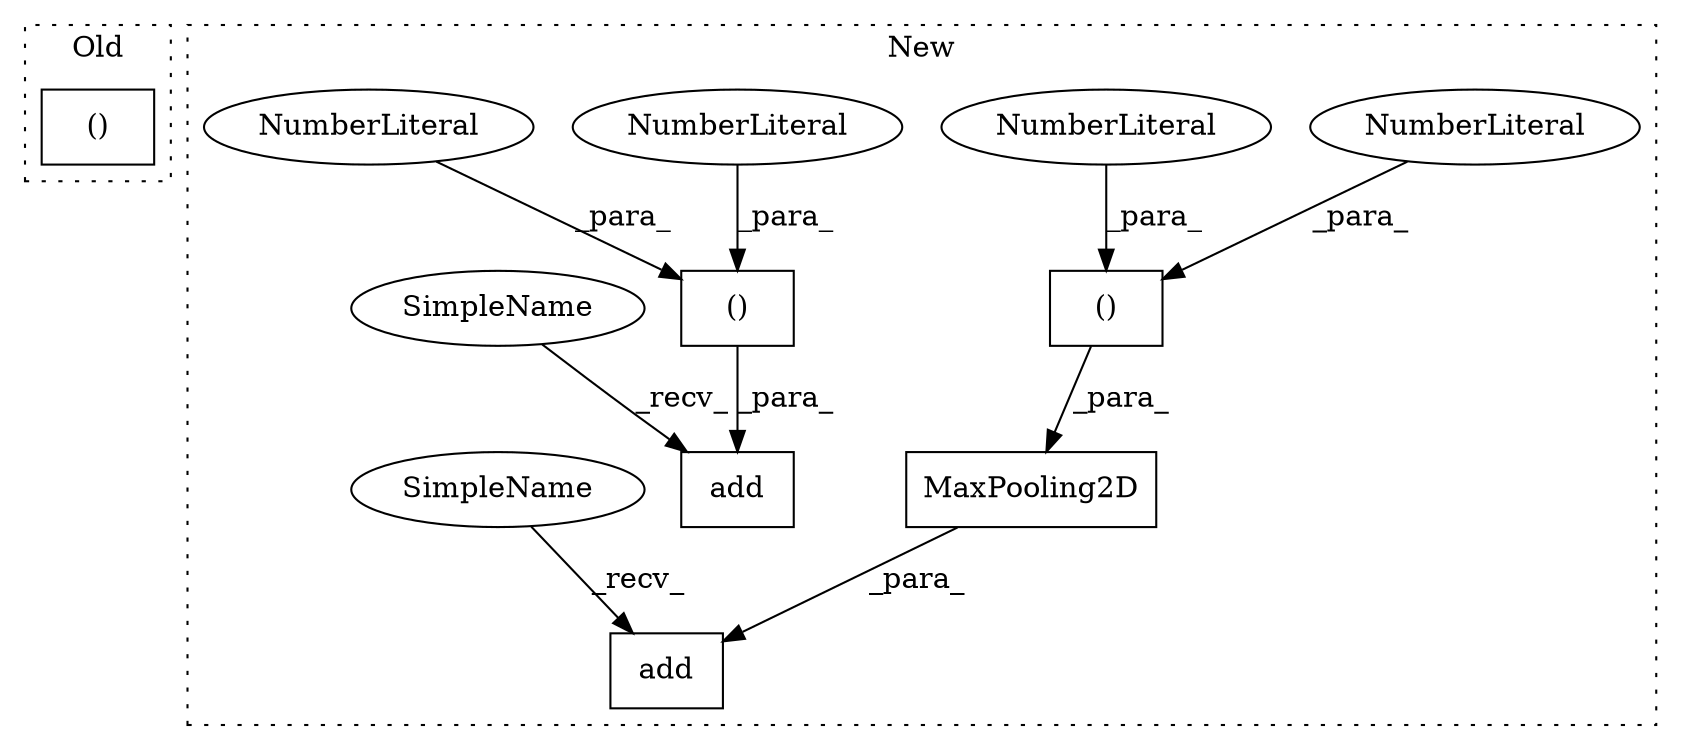 digraph G {
subgraph cluster0 {
1 [label="()" a="106" s="776" l="19" shape="box"];
label = "Old";
style="dotted";
}
subgraph cluster1 {
2 [label="MaxPooling2D" a="32" s="1485,1518" l="18,2" shape="box"];
3 [label="()" a="106" s="1503" l="15" shape="box"];
4 [label="NumberLiteral" a="34" s="1517" l="1" shape="ellipse"];
5 [label="NumberLiteral" a="34" s="1503" l="1" shape="ellipse"];
6 [label="add" a="32" s="1481,1520" l="4,1" shape="box"];
7 [label="add" a="32" s="1119,1183" l="4,1" shape="box"];
8 [label="()" a="106" s="1148" l="33" shape="box"];
9 [label="NumberLiteral" a="34" s="1162" l="3" shape="ellipse"];
10 [label="NumberLiteral" a="34" s="1178" l="3" shape="ellipse"];
11 [label="SimpleName" a="42" s="1113" l="5" shape="ellipse"];
12 [label="SimpleName" a="42" s="1475" l="5" shape="ellipse"];
label = "New";
style="dotted";
}
2 -> 6 [label="_para_"];
3 -> 2 [label="_para_"];
4 -> 3 [label="_para_"];
5 -> 3 [label="_para_"];
8 -> 7 [label="_para_"];
9 -> 8 [label="_para_"];
10 -> 8 [label="_para_"];
11 -> 7 [label="_recv_"];
12 -> 6 [label="_recv_"];
}